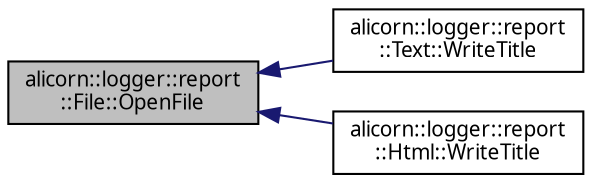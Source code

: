 digraph "alicorn::logger::report::File::OpenFile"
{
 // INTERACTIVE_SVG=YES
  edge [fontname="Verdana",fontsize="10",labelfontname="Verdana",labelfontsize="10"];
  node [fontname="Verdana",fontsize="10",shape=record];
  rankdir="LR";
  Node1 [label="alicorn::logger::report\l::File::OpenFile",height=0.2,width=0.4,color="black", fillcolor="grey75", style="filled", fontcolor="black"];
  Node1 -> Node2 [dir="back",color="midnightblue",fontsize="10",style="solid",fontname="Verdana"];
  Node2 [label="alicorn::logger::report\l::Text::WriteTitle",height=0.2,width=0.4,color="black", fillcolor="white", style="filled",URL="$a00138.html#a16e5c27860d379682fe582396e14609d",tooltip="Функция записи в лог заголовка журнала. "];
  Node1 -> Node3 [dir="back",color="midnightblue",fontsize="10",style="solid",fontname="Verdana"];
  Node3 [label="alicorn::logger::report\l::Html::WriteTitle",height=0.2,width=0.4,color="black", fillcolor="white", style="filled",URL="$a00092.html#ac2a4a7ffecb04b2b5fe1fbf34009da1b",tooltip="Функция записи в лог заголовка журнала. "];
}
